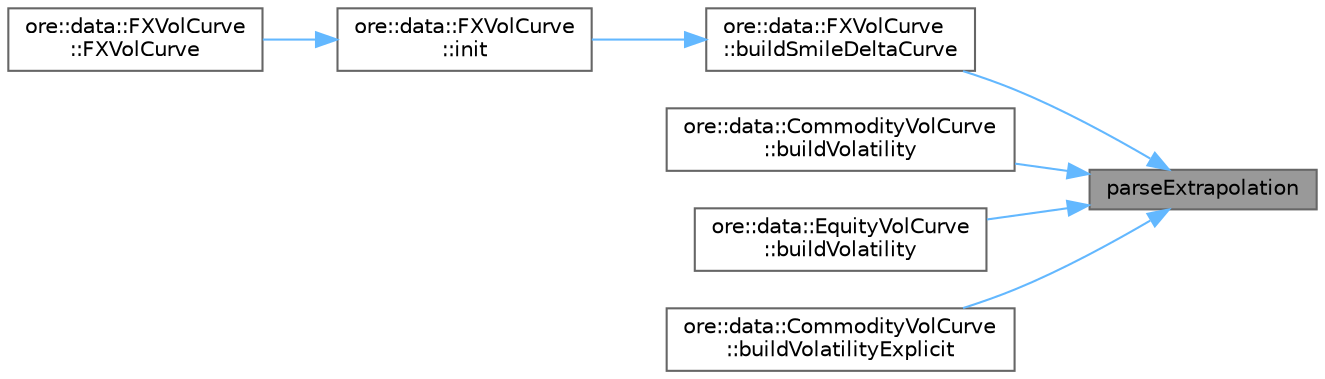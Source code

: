 digraph "parseExtrapolation"
{
 // INTERACTIVE_SVG=YES
 // LATEX_PDF_SIZE
  bgcolor="transparent";
  edge [fontname=Helvetica,fontsize=10,labelfontname=Helvetica,labelfontsize=10];
  node [fontname=Helvetica,fontsize=10,shape=box,height=0.2,width=0.4];
  rankdir="RL";
  Node1 [label="parseExtrapolation",height=0.2,width=0.4,color="gray40", fillcolor="grey60", style="filled", fontcolor="black",tooltip="Parse Extrapolation from string."];
  Node1 -> Node2 [dir="back",color="steelblue1",style="solid"];
  Node2 [label="ore::data::FXVolCurve\l::buildSmileDeltaCurve",height=0.2,width=0.4,color="grey40", fillcolor="white", style="filled",URL="$classore_1_1data_1_1_f_x_vol_curve.html#a1e5b4adc092749d207f33198cf470023",tooltip=" "];
  Node2 -> Node3 [dir="back",color="steelblue1",style="solid"];
  Node3 [label="ore::data::FXVolCurve\l::init",height=0.2,width=0.4,color="grey40", fillcolor="white", style="filled",URL="$classore_1_1data_1_1_f_x_vol_curve.html#aa5334770a51cbfa81ecf8b7d14a3acf1",tooltip=" "];
  Node3 -> Node4 [dir="back",color="steelblue1",style="solid"];
  Node4 [label="ore::data::FXVolCurve\l::FXVolCurve",height=0.2,width=0.4,color="grey40", fillcolor="white", style="filled",URL="$classore_1_1data_1_1_f_x_vol_curve.html#af2e42c318046fe68ebaa0a7d0cc5067d",tooltip="Detailed constructor."];
  Node1 -> Node5 [dir="back",color="steelblue1",style="solid"];
  Node5 [label="ore::data::CommodityVolCurve\l::buildVolatility",height=0.2,width=0.4,color="grey40", fillcolor="white", style="filled",URL="$classore_1_1data_1_1_commodity_vol_curve.html#a782cc59a036687f2402136c9003e07c2",tooltip="Build a volatility curve from a 1-D curve of volatility quotes."];
  Node1 -> Node6 [dir="back",color="steelblue1",style="solid"];
  Node6 [label="ore::data::EquityVolCurve\l::buildVolatility",height=0.2,width=0.4,color="grey40", fillcolor="white", style="filled",URL="$classore_1_1data_1_1_equity_vol_curve.html#afff043fce577f592f6a660001d412371",tooltip="Build a volatility surface from a collection of expiry and strike delta pairs."];
  Node1 -> Node7 [dir="back",color="steelblue1",style="solid"];
  Node7 [label="ore::data::CommodityVolCurve\l::buildVolatilityExplicit",height=0.2,width=0.4,color="grey40", fillcolor="white", style="filled",URL="$classore_1_1data_1_1_commodity_vol_curve.html#accbfc0352ecd2e4be852a0cc6238fbb5",tooltip=" "];
}

